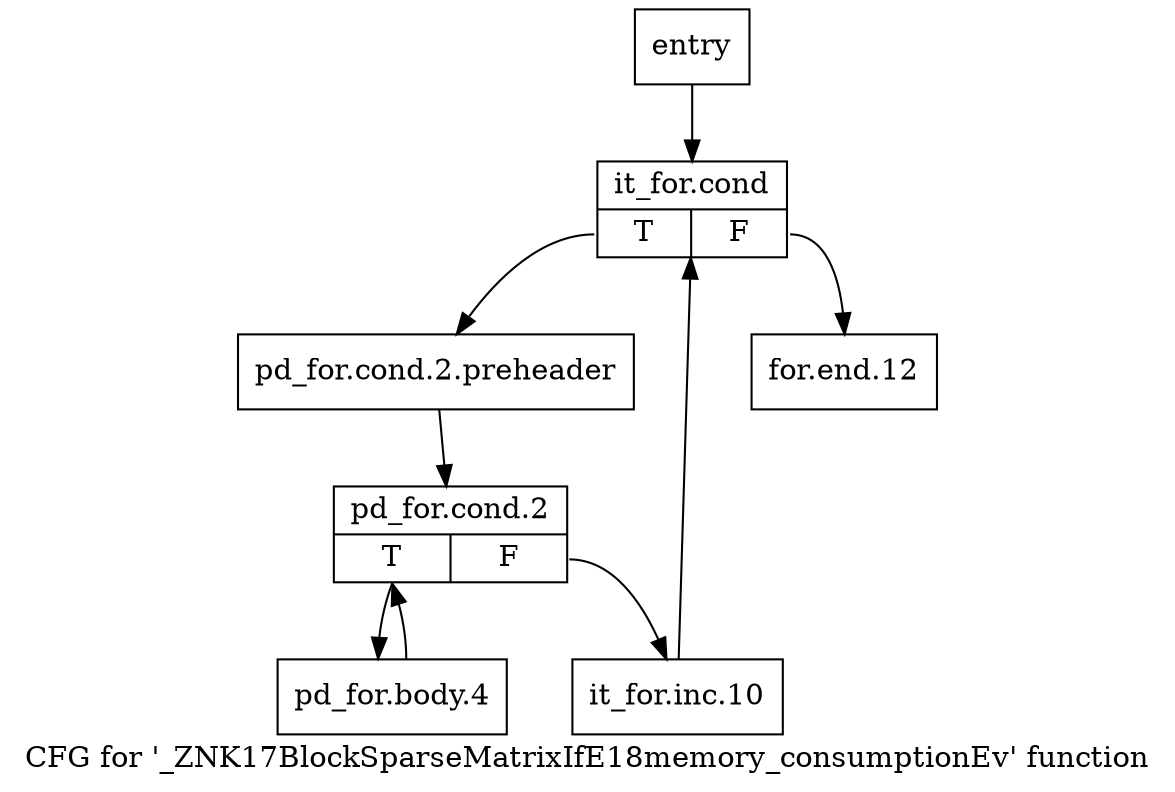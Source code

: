 digraph "CFG for '_ZNK17BlockSparseMatrixIfE18memory_consumptionEv' function" {
	label="CFG for '_ZNK17BlockSparseMatrixIfE18memory_consumptionEv' function";

	Node0x2d55dd0 [shape=record,label="{entry}"];
	Node0x2d55dd0 -> Node0x2d55e20;
	Node0x2d55e20 [shape=record,label="{it_for.cond|{<s0>T|<s1>F}}"];
	Node0x2d55e20:s0 -> Node0x2d55e70;
	Node0x2d55e20:s1 -> Node0x2d55fb0;
	Node0x2d55e70 [shape=record,label="{pd_for.cond.2.preheader}"];
	Node0x2d55e70 -> Node0x2d55ec0;
	Node0x2d55ec0 [shape=record,label="{pd_for.cond.2|{<s0>T|<s1>F}}"];
	Node0x2d55ec0:s0 -> Node0x2d55f10;
	Node0x2d55ec0:s1 -> Node0x2d55f60;
	Node0x2d55f10 [shape=record,label="{pd_for.body.4}"];
	Node0x2d55f10 -> Node0x2d55ec0;
	Node0x2d55f60 [shape=record,label="{it_for.inc.10}"];
	Node0x2d55f60 -> Node0x2d55e20;
	Node0x2d55fb0 [shape=record,label="{for.end.12}"];
}
